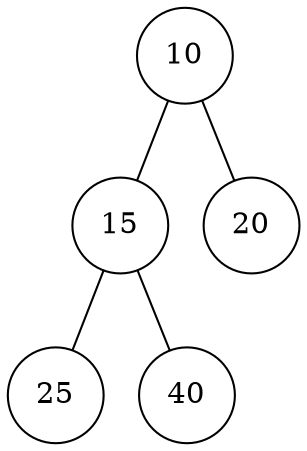 digraph G { 
	size ="6,6";
	edge[arrowhead=none,arrowtail=none]
	
	//root
	node10 [shape=circle,label="10"];
	
	//level1
	node15 [shape=circle,label="15"];
	node10 -> node15
	
	node20 [shape=circle,label="20"];
	node10 -> node20

	//level 2
	node25 [shape=circle,label="25"];
	node15 -> node25
	node40 [shape=circle,label="40"];
	node15 -> node40
		
		
	





	
}